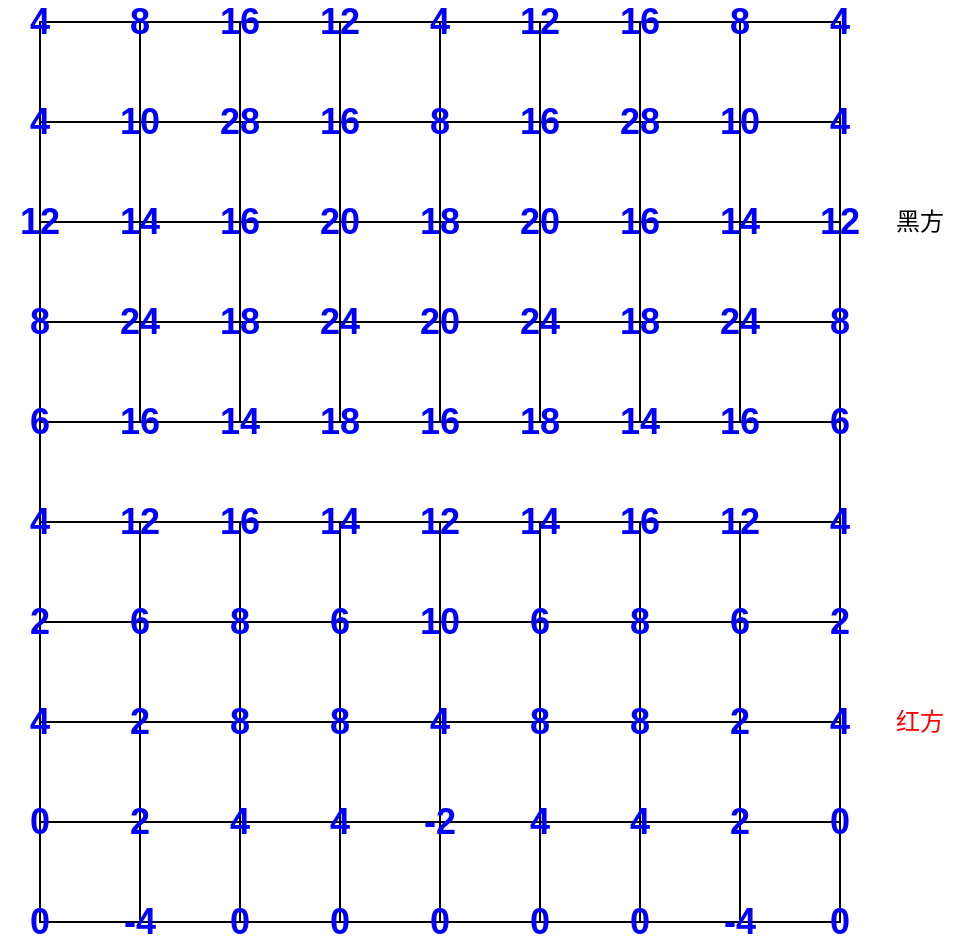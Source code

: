 <mxfile version="13.10.0" type="embed">
    <diagram id="-lRhBYK4sDDLhwmyGmRI" name="Page-1">
        <mxGraphModel dx="889" dy="520" grid="1" gridSize="10" guides="1" tooltips="1" connect="1" arrows="1" fold="1" page="1" pageScale="1" pageWidth="827" pageHeight="1169" math="0" shadow="0">
            <root>
                <mxCell id="0"/>
                <mxCell id="1" parent="0"/>
                <mxCell id="2" value="" style="rounded=0;whiteSpace=wrap;html=1;" vertex="1" parent="1">
                    <mxGeometry x="160" y="110" width="400" height="450" as="geometry"/>
                </mxCell>
                <mxCell id="4" value="" style="whiteSpace=wrap;html=1;aspect=fixed;" vertex="1" parent="1">
                    <mxGeometry x="160" y="460" width="50" height="50" as="geometry"/>
                </mxCell>
                <mxCell id="6" value="" style="whiteSpace=wrap;html=1;aspect=fixed;" vertex="1" parent="1">
                    <mxGeometry x="160" y="110" width="50" height="50" as="geometry"/>
                </mxCell>
                <mxCell id="9" value="" style="whiteSpace=wrap;html=1;aspect=fixed;" vertex="1" parent="1">
                    <mxGeometry x="160" y="160" width="50" height="50" as="geometry"/>
                </mxCell>
                <mxCell id="10" value="" style="whiteSpace=wrap;html=1;aspect=fixed;" vertex="1" parent="1">
                    <mxGeometry x="160" y="210" width="50" height="50" as="geometry"/>
                </mxCell>
                <mxCell id="11" value="" style="whiteSpace=wrap;html=1;aspect=fixed;" vertex="1" parent="1">
                    <mxGeometry x="160" y="260" width="50" height="50" as="geometry"/>
                </mxCell>
                <mxCell id="12" value="" style="whiteSpace=wrap;html=1;aspect=fixed;" vertex="1" parent="1">
                    <mxGeometry x="160" y="510" width="50" height="50" as="geometry"/>
                </mxCell>
                <mxCell id="13" value="" style="whiteSpace=wrap;html=1;aspect=fixed;" vertex="1" parent="1">
                    <mxGeometry x="160" y="410" width="50" height="50" as="geometry"/>
                </mxCell>
                <mxCell id="14" value="" style="whiteSpace=wrap;html=1;aspect=fixed;" vertex="1" parent="1">
                    <mxGeometry x="160" y="360" width="50" height="50" as="geometry"/>
                </mxCell>
                <mxCell id="15" value="" style="whiteSpace=wrap;html=1;aspect=fixed;" vertex="1" parent="1">
                    <mxGeometry x="210" y="460" width="50" height="50" as="geometry"/>
                </mxCell>
                <mxCell id="16" value="" style="whiteSpace=wrap;html=1;aspect=fixed;" vertex="1" parent="1">
                    <mxGeometry x="210" y="110" width="50" height="50" as="geometry"/>
                </mxCell>
                <mxCell id="17" value="" style="whiteSpace=wrap;html=1;aspect=fixed;" vertex="1" parent="1">
                    <mxGeometry x="210" y="160" width="50" height="50" as="geometry"/>
                </mxCell>
                <mxCell id="18" value="" style="whiteSpace=wrap;html=1;aspect=fixed;" vertex="1" parent="1">
                    <mxGeometry x="210" y="210" width="50" height="50" as="geometry"/>
                </mxCell>
                <mxCell id="19" value="" style="whiteSpace=wrap;html=1;aspect=fixed;" vertex="1" parent="1">
                    <mxGeometry x="210" y="260" width="50" height="50" as="geometry"/>
                </mxCell>
                <mxCell id="20" value="" style="whiteSpace=wrap;html=1;aspect=fixed;" vertex="1" parent="1">
                    <mxGeometry x="210" y="510" width="50" height="50" as="geometry"/>
                </mxCell>
                <mxCell id="21" value="" style="whiteSpace=wrap;html=1;aspect=fixed;" vertex="1" parent="1">
                    <mxGeometry x="210" y="410" width="50" height="50" as="geometry"/>
                </mxCell>
                <mxCell id="22" value="" style="whiteSpace=wrap;html=1;aspect=fixed;" vertex="1" parent="1">
                    <mxGeometry x="210" y="360" width="50" height="50" as="geometry"/>
                </mxCell>
                <mxCell id="23" value="" style="whiteSpace=wrap;html=1;aspect=fixed;" vertex="1" parent="1">
                    <mxGeometry x="260" y="460" width="50" height="50" as="geometry"/>
                </mxCell>
                <mxCell id="24" value="" style="whiteSpace=wrap;html=1;aspect=fixed;" vertex="1" parent="1">
                    <mxGeometry x="260" y="110" width="50" height="50" as="geometry"/>
                </mxCell>
                <mxCell id="25" value="" style="whiteSpace=wrap;html=1;aspect=fixed;" vertex="1" parent="1">
                    <mxGeometry x="260" y="160" width="50" height="50" as="geometry"/>
                </mxCell>
                <mxCell id="26" value="" style="whiteSpace=wrap;html=1;aspect=fixed;" vertex="1" parent="1">
                    <mxGeometry x="260" y="210" width="50" height="50" as="geometry"/>
                </mxCell>
                <mxCell id="27" value="" style="whiteSpace=wrap;html=1;aspect=fixed;" vertex="1" parent="1">
                    <mxGeometry x="260" y="260" width="50" height="50" as="geometry"/>
                </mxCell>
                <mxCell id="28" value="" style="whiteSpace=wrap;html=1;aspect=fixed;" vertex="1" parent="1">
                    <mxGeometry x="260" y="510" width="50" height="50" as="geometry"/>
                </mxCell>
                <mxCell id="29" value="" style="whiteSpace=wrap;html=1;aspect=fixed;" vertex="1" parent="1">
                    <mxGeometry x="260" y="410" width="50" height="50" as="geometry"/>
                </mxCell>
                <mxCell id="30" value="" style="whiteSpace=wrap;html=1;aspect=fixed;" vertex="1" parent="1">
                    <mxGeometry x="260" y="360" width="50" height="50" as="geometry"/>
                </mxCell>
                <mxCell id="31" value="" style="whiteSpace=wrap;html=1;aspect=fixed;" vertex="1" parent="1">
                    <mxGeometry x="310" y="460" width="50" height="50" as="geometry"/>
                </mxCell>
                <mxCell id="32" value="" style="whiteSpace=wrap;html=1;aspect=fixed;" vertex="1" parent="1">
                    <mxGeometry x="310" y="110" width="50" height="50" as="geometry"/>
                </mxCell>
                <mxCell id="33" value="" style="whiteSpace=wrap;html=1;aspect=fixed;" vertex="1" parent="1">
                    <mxGeometry x="310" y="160" width="50" height="50" as="geometry"/>
                </mxCell>
                <mxCell id="34" value="" style="whiteSpace=wrap;html=1;aspect=fixed;" vertex="1" parent="1">
                    <mxGeometry x="310" y="210" width="50" height="50" as="geometry"/>
                </mxCell>
                <mxCell id="35" value="" style="whiteSpace=wrap;html=1;aspect=fixed;" vertex="1" parent="1">
                    <mxGeometry x="310" y="260" width="50" height="50" as="geometry"/>
                </mxCell>
                <mxCell id="36" value="" style="whiteSpace=wrap;html=1;aspect=fixed;" vertex="1" parent="1">
                    <mxGeometry x="310" y="510" width="50" height="50" as="geometry"/>
                </mxCell>
                <mxCell id="37" value="" style="whiteSpace=wrap;html=1;aspect=fixed;" vertex="1" parent="1">
                    <mxGeometry x="310" y="410" width="50" height="50" as="geometry"/>
                </mxCell>
                <mxCell id="38" value="" style="whiteSpace=wrap;html=1;aspect=fixed;" vertex="1" parent="1">
                    <mxGeometry x="310" y="360" width="50" height="50" as="geometry"/>
                </mxCell>
                <mxCell id="39" value="" style="whiteSpace=wrap;html=1;aspect=fixed;" vertex="1" parent="1">
                    <mxGeometry x="360" y="460" width="50" height="50" as="geometry"/>
                </mxCell>
                <mxCell id="40" value="" style="whiteSpace=wrap;html=1;aspect=fixed;" vertex="1" parent="1">
                    <mxGeometry x="360" y="110" width="50" height="50" as="geometry"/>
                </mxCell>
                <mxCell id="41" value="" style="whiteSpace=wrap;html=1;aspect=fixed;" vertex="1" parent="1">
                    <mxGeometry x="360" y="160" width="50" height="50" as="geometry"/>
                </mxCell>
                <mxCell id="42" value="" style="whiteSpace=wrap;html=1;aspect=fixed;" vertex="1" parent="1">
                    <mxGeometry x="360" y="210" width="50" height="50" as="geometry"/>
                </mxCell>
                <mxCell id="43" value="" style="whiteSpace=wrap;html=1;aspect=fixed;" vertex="1" parent="1">
                    <mxGeometry x="360" y="260" width="50" height="50" as="geometry"/>
                </mxCell>
                <mxCell id="44" value="" style="whiteSpace=wrap;html=1;aspect=fixed;" vertex="1" parent="1">
                    <mxGeometry x="360" y="510" width="50" height="50" as="geometry"/>
                </mxCell>
                <mxCell id="45" value="" style="whiteSpace=wrap;html=1;aspect=fixed;" vertex="1" parent="1">
                    <mxGeometry x="360" y="410" width="50" height="50" as="geometry"/>
                </mxCell>
                <mxCell id="46" value="" style="whiteSpace=wrap;html=1;aspect=fixed;" vertex="1" parent="1">
                    <mxGeometry x="360" y="360" width="50" height="50" as="geometry"/>
                </mxCell>
                <mxCell id="47" value="" style="whiteSpace=wrap;html=1;aspect=fixed;" vertex="1" parent="1">
                    <mxGeometry x="410" y="460" width="50" height="50" as="geometry"/>
                </mxCell>
                <mxCell id="48" value="" style="whiteSpace=wrap;html=1;aspect=fixed;" vertex="1" parent="1">
                    <mxGeometry x="410" y="110" width="50" height="50" as="geometry"/>
                </mxCell>
                <mxCell id="49" value="" style="whiteSpace=wrap;html=1;aspect=fixed;" vertex="1" parent="1">
                    <mxGeometry x="410" y="160" width="50" height="50" as="geometry"/>
                </mxCell>
                <mxCell id="50" value="" style="whiteSpace=wrap;html=1;aspect=fixed;" vertex="1" parent="1">
                    <mxGeometry x="410" y="210" width="50" height="50" as="geometry"/>
                </mxCell>
                <mxCell id="51" value="" style="whiteSpace=wrap;html=1;aspect=fixed;" vertex="1" parent="1">
                    <mxGeometry x="410" y="260" width="50" height="50" as="geometry"/>
                </mxCell>
                <mxCell id="52" value="" style="whiteSpace=wrap;html=1;aspect=fixed;" vertex="1" parent="1">
                    <mxGeometry x="410" y="510" width="50" height="50" as="geometry"/>
                </mxCell>
                <mxCell id="53" value="" style="whiteSpace=wrap;html=1;aspect=fixed;" vertex="1" parent="1">
                    <mxGeometry x="410" y="410" width="50" height="50" as="geometry"/>
                </mxCell>
                <mxCell id="54" value="" style="whiteSpace=wrap;html=1;aspect=fixed;" vertex="1" parent="1">
                    <mxGeometry x="410" y="360" width="50" height="50" as="geometry"/>
                </mxCell>
                <mxCell id="55" value="" style="whiteSpace=wrap;html=1;aspect=fixed;" vertex="1" parent="1">
                    <mxGeometry x="460" y="460" width="50" height="50" as="geometry"/>
                </mxCell>
                <mxCell id="56" value="" style="whiteSpace=wrap;html=1;aspect=fixed;" vertex="1" parent="1">
                    <mxGeometry x="460" y="110" width="50" height="50" as="geometry"/>
                </mxCell>
                <mxCell id="57" value="" style="whiteSpace=wrap;html=1;aspect=fixed;" vertex="1" parent="1">
                    <mxGeometry x="460" y="160" width="50" height="50" as="geometry"/>
                </mxCell>
                <mxCell id="58" value="" style="whiteSpace=wrap;html=1;aspect=fixed;" vertex="1" parent="1">
                    <mxGeometry x="460" y="210" width="50" height="50" as="geometry"/>
                </mxCell>
                <mxCell id="59" value="" style="whiteSpace=wrap;html=1;aspect=fixed;" vertex="1" parent="1">
                    <mxGeometry x="460" y="260" width="50" height="50" as="geometry"/>
                </mxCell>
                <mxCell id="60" value="" style="whiteSpace=wrap;html=1;aspect=fixed;" vertex="1" parent="1">
                    <mxGeometry x="460" y="510" width="50" height="50" as="geometry"/>
                </mxCell>
                <mxCell id="61" value="" style="whiteSpace=wrap;html=1;aspect=fixed;" vertex="1" parent="1">
                    <mxGeometry x="460" y="410" width="50" height="50" as="geometry"/>
                </mxCell>
                <mxCell id="62" value="" style="whiteSpace=wrap;html=1;aspect=fixed;" vertex="1" parent="1">
                    <mxGeometry x="460" y="360" width="50" height="50" as="geometry"/>
                </mxCell>
                <mxCell id="63" value="" style="whiteSpace=wrap;html=1;aspect=fixed;" vertex="1" parent="1">
                    <mxGeometry x="510" y="460" width="50" height="50" as="geometry"/>
                </mxCell>
                <mxCell id="64" value="" style="whiteSpace=wrap;html=1;aspect=fixed;" vertex="1" parent="1">
                    <mxGeometry x="510" y="110" width="50" height="50" as="geometry"/>
                </mxCell>
                <mxCell id="65" value="" style="whiteSpace=wrap;html=1;aspect=fixed;" vertex="1" parent="1">
                    <mxGeometry x="510" y="160" width="50" height="50" as="geometry"/>
                </mxCell>
                <mxCell id="66" value="" style="whiteSpace=wrap;html=1;aspect=fixed;" vertex="1" parent="1">
                    <mxGeometry x="510" y="210" width="50" height="50" as="geometry"/>
                </mxCell>
                <mxCell id="67" value="" style="whiteSpace=wrap;html=1;aspect=fixed;" vertex="1" parent="1">
                    <mxGeometry x="510" y="260" width="50" height="50" as="geometry"/>
                </mxCell>
                <mxCell id="68" value="" style="whiteSpace=wrap;html=1;aspect=fixed;" vertex="1" parent="1">
                    <mxGeometry x="510" y="510" width="50" height="50" as="geometry"/>
                </mxCell>
                <mxCell id="69" value="" style="whiteSpace=wrap;html=1;aspect=fixed;" vertex="1" parent="1">
                    <mxGeometry x="510" y="410" width="50" height="50" as="geometry"/>
                </mxCell>
                <mxCell id="70" value="" style="whiteSpace=wrap;html=1;aspect=fixed;" vertex="1" parent="1">
                    <mxGeometry x="510" y="360" width="50" height="50" as="geometry"/>
                </mxCell>
                <mxCell id="71" value="&lt;font color=&quot;#ff0000&quot;&gt;红方&lt;/font&gt;" style="text;html=1;strokeColor=none;fillColor=none;align=center;verticalAlign=middle;whiteSpace=wrap;rounded=0;" vertex="1" parent="1">
                    <mxGeometry x="580" y="450" width="40" height="20" as="geometry"/>
                </mxCell>
                <mxCell id="74" value="黑方" style="text;html=1;strokeColor=none;fillColor=none;align=center;verticalAlign=middle;whiteSpace=wrap;rounded=0;" vertex="1" parent="1">
                    <mxGeometry x="580" y="200" width="40" height="20" as="geometry"/>
                </mxCell>
                <mxCell id="76" value="4" style="text;html=1;strokeColor=none;fillColor=none;align=center;verticalAlign=middle;whiteSpace=wrap;rounded=0;fontColor=#0000FF;fontStyle=1;fontSize=18;" vertex="1" parent="1">
                    <mxGeometry x="140" y="100" width="40" height="20" as="geometry"/>
                </mxCell>
                <mxCell id="78" value="8" style="text;html=1;strokeColor=none;fillColor=none;align=center;verticalAlign=middle;whiteSpace=wrap;rounded=0;fontColor=#0000FF;fontStyle=1;fontSize=18;" vertex="1" parent="1">
                    <mxGeometry x="190" y="100" width="40" height="20" as="geometry"/>
                </mxCell>
                <mxCell id="79" value="16" style="text;html=1;strokeColor=none;fillColor=none;align=center;verticalAlign=middle;whiteSpace=wrap;rounded=0;fontColor=#0000FF;fontStyle=1;fontSize=18;" vertex="1" parent="1">
                    <mxGeometry x="240" y="100" width="40" height="20" as="geometry"/>
                </mxCell>
                <mxCell id="81" value="12" style="text;html=1;strokeColor=none;fillColor=none;align=center;verticalAlign=middle;whiteSpace=wrap;rounded=0;fontColor=#0000FF;fontStyle=1;fontSize=18;" vertex="1" parent="1">
                    <mxGeometry x="290" y="100" width="40" height="20" as="geometry"/>
                </mxCell>
                <mxCell id="82" value="4" style="text;html=1;strokeColor=none;fillColor=none;align=center;verticalAlign=middle;whiteSpace=wrap;rounded=0;fontColor=#0000FF;fontStyle=1;fontSize=18;" vertex="1" parent="1">
                    <mxGeometry x="340" y="100" width="40" height="20" as="geometry"/>
                </mxCell>
                <mxCell id="83" value="12" style="text;html=1;strokeColor=none;fillColor=none;align=center;verticalAlign=middle;whiteSpace=wrap;rounded=0;fontColor=#0000FF;fontStyle=1;fontSize=18;" vertex="1" parent="1">
                    <mxGeometry x="390" y="100" width="40" height="20" as="geometry"/>
                </mxCell>
                <mxCell id="84" value="16" style="text;html=1;strokeColor=none;fillColor=none;align=center;verticalAlign=middle;whiteSpace=wrap;rounded=0;fontColor=#0000FF;fontStyle=1;fontSize=18;" vertex="1" parent="1">
                    <mxGeometry x="440" y="100" width="40" height="20" as="geometry"/>
                </mxCell>
                <mxCell id="85" value="8" style="text;html=1;strokeColor=none;fillColor=none;align=center;verticalAlign=middle;whiteSpace=wrap;rounded=0;fontColor=#0000FF;fontStyle=1;fontSize=18;" vertex="1" parent="1">
                    <mxGeometry x="490" y="100" width="40" height="20" as="geometry"/>
                </mxCell>
                <mxCell id="86" value="4" style="text;html=1;strokeColor=none;fillColor=none;align=center;verticalAlign=middle;whiteSpace=wrap;rounded=0;fontColor=#0000FF;fontStyle=1;fontSize=18;" vertex="1" parent="1">
                    <mxGeometry x="540" y="100" width="40" height="20" as="geometry"/>
                </mxCell>
                <mxCell id="87" value="4" style="text;html=1;strokeColor=none;fillColor=none;align=center;verticalAlign=middle;whiteSpace=wrap;rounded=0;fontColor=#0000FF;fontStyle=1;fontSize=18;" vertex="1" parent="1">
                    <mxGeometry x="140" y="150" width="40" height="20" as="geometry"/>
                </mxCell>
                <mxCell id="88" value="10" style="text;html=1;strokeColor=none;fillColor=none;align=center;verticalAlign=middle;whiteSpace=wrap;rounded=0;fontColor=#0000FF;fontStyle=1;fontSize=18;" vertex="1" parent="1">
                    <mxGeometry x="190" y="150" width="40" height="20" as="geometry"/>
                </mxCell>
                <mxCell id="89" value="28" style="text;html=1;strokeColor=none;fillColor=none;align=center;verticalAlign=middle;whiteSpace=wrap;rounded=0;fontColor=#0000FF;fontStyle=1;fontSize=18;" vertex="1" parent="1">
                    <mxGeometry x="240" y="150" width="40" height="20" as="geometry"/>
                </mxCell>
                <mxCell id="90" value="16" style="text;html=1;strokeColor=none;fillColor=none;align=center;verticalAlign=middle;whiteSpace=wrap;rounded=0;fontColor=#0000FF;fontStyle=1;fontSize=18;" vertex="1" parent="1">
                    <mxGeometry x="290" y="150" width="40" height="20" as="geometry"/>
                </mxCell>
                <mxCell id="91" value="8" style="text;html=1;strokeColor=none;fillColor=none;align=center;verticalAlign=middle;whiteSpace=wrap;rounded=0;fontColor=#0000FF;fontStyle=1;fontSize=18;" vertex="1" parent="1">
                    <mxGeometry x="340" y="150" width="40" height="20" as="geometry"/>
                </mxCell>
                <mxCell id="92" value="16" style="text;html=1;strokeColor=none;fillColor=none;align=center;verticalAlign=middle;whiteSpace=wrap;rounded=0;fontColor=#0000FF;fontStyle=1;fontSize=18;" vertex="1" parent="1">
                    <mxGeometry x="390" y="150" width="40" height="20" as="geometry"/>
                </mxCell>
                <mxCell id="93" value="28" style="text;html=1;strokeColor=none;fillColor=none;align=center;verticalAlign=middle;whiteSpace=wrap;rounded=0;fontColor=#0000FF;fontStyle=1;fontSize=18;" vertex="1" parent="1">
                    <mxGeometry x="440" y="150" width="40" height="20" as="geometry"/>
                </mxCell>
                <mxCell id="94" value="10" style="text;html=1;strokeColor=none;fillColor=none;align=center;verticalAlign=middle;whiteSpace=wrap;rounded=0;fontColor=#0000FF;fontStyle=1;fontSize=18;" vertex="1" parent="1">
                    <mxGeometry x="490" y="150" width="40" height="20" as="geometry"/>
                </mxCell>
                <mxCell id="95" value="4" style="text;html=1;strokeColor=none;fillColor=none;align=center;verticalAlign=middle;whiteSpace=wrap;rounded=0;fontColor=#0000FF;fontStyle=1;fontSize=18;" vertex="1" parent="1">
                    <mxGeometry x="540" y="150" width="40" height="20" as="geometry"/>
                </mxCell>
                <mxCell id="96" value="12" style="text;html=1;strokeColor=none;fillColor=none;align=center;verticalAlign=middle;whiteSpace=wrap;rounded=0;fontColor=#0000FF;fontStyle=1;fontSize=18;" vertex="1" parent="1">
                    <mxGeometry x="140" y="200" width="40" height="20" as="geometry"/>
                </mxCell>
                <mxCell id="97" value="14" style="text;html=1;strokeColor=none;fillColor=none;align=center;verticalAlign=middle;whiteSpace=wrap;rounded=0;fontColor=#0000FF;fontStyle=1;fontSize=18;" vertex="1" parent="1">
                    <mxGeometry x="190" y="200" width="40" height="20" as="geometry"/>
                </mxCell>
                <mxCell id="98" value="16" style="text;html=1;strokeColor=none;fillColor=none;align=center;verticalAlign=middle;whiteSpace=wrap;rounded=0;fontColor=#0000FF;fontStyle=1;fontSize=18;" vertex="1" parent="1">
                    <mxGeometry x="240" y="200" width="40" height="20" as="geometry"/>
                </mxCell>
                <mxCell id="99" value="20" style="text;html=1;strokeColor=none;fillColor=none;align=center;verticalAlign=middle;whiteSpace=wrap;rounded=0;fontColor=#0000FF;fontStyle=1;fontSize=18;" vertex="1" parent="1">
                    <mxGeometry x="290" y="200" width="40" height="20" as="geometry"/>
                </mxCell>
                <mxCell id="100" value="18" style="text;html=1;strokeColor=none;fillColor=none;align=center;verticalAlign=middle;whiteSpace=wrap;rounded=0;fontColor=#0000FF;fontStyle=1;fontSize=18;" vertex="1" parent="1">
                    <mxGeometry x="340" y="200" width="40" height="20" as="geometry"/>
                </mxCell>
                <mxCell id="101" value="20" style="text;html=1;strokeColor=none;fillColor=none;align=center;verticalAlign=middle;whiteSpace=wrap;rounded=0;fontColor=#0000FF;fontStyle=1;fontSize=18;" vertex="1" parent="1">
                    <mxGeometry x="390" y="200" width="40" height="20" as="geometry"/>
                </mxCell>
                <mxCell id="102" value="16" style="text;html=1;strokeColor=none;fillColor=none;align=center;verticalAlign=middle;whiteSpace=wrap;rounded=0;fontColor=#0000FF;fontStyle=1;fontSize=18;" vertex="1" parent="1">
                    <mxGeometry x="440" y="200" width="40" height="20" as="geometry"/>
                </mxCell>
                <mxCell id="103" value="14" style="text;html=1;strokeColor=none;fillColor=none;align=center;verticalAlign=middle;whiteSpace=wrap;rounded=0;fontColor=#0000FF;fontStyle=1;fontSize=18;" vertex="1" parent="1">
                    <mxGeometry x="490" y="200" width="40" height="20" as="geometry"/>
                </mxCell>
                <mxCell id="104" value="12" style="text;html=1;strokeColor=none;fillColor=none;align=center;verticalAlign=middle;whiteSpace=wrap;rounded=0;fontColor=#0000FF;fontStyle=1;fontSize=18;" vertex="1" parent="1">
                    <mxGeometry x="540" y="200" width="40" height="20" as="geometry"/>
                </mxCell>
                <mxCell id="105" value="8" style="text;html=1;strokeColor=none;fillColor=none;align=center;verticalAlign=middle;whiteSpace=wrap;rounded=0;fontColor=#0000FF;fontStyle=1;fontSize=18;" vertex="1" parent="1">
                    <mxGeometry x="140" y="250" width="40" height="20" as="geometry"/>
                </mxCell>
                <mxCell id="106" value="24" style="text;html=1;strokeColor=none;fillColor=none;align=center;verticalAlign=middle;whiteSpace=wrap;rounded=0;fontColor=#0000FF;fontStyle=1;fontSize=18;" vertex="1" parent="1">
                    <mxGeometry x="190" y="250" width="40" height="20" as="geometry"/>
                </mxCell>
                <mxCell id="107" value="18" style="text;html=1;strokeColor=none;fillColor=none;align=center;verticalAlign=middle;whiteSpace=wrap;rounded=0;fontColor=#0000FF;fontStyle=1;fontSize=18;" vertex="1" parent="1">
                    <mxGeometry x="240" y="250" width="40" height="20" as="geometry"/>
                </mxCell>
                <mxCell id="108" value="24" style="text;html=1;strokeColor=none;fillColor=none;align=center;verticalAlign=middle;whiteSpace=wrap;rounded=0;fontColor=#0000FF;fontStyle=1;fontSize=18;" vertex="1" parent="1">
                    <mxGeometry x="290" y="250" width="40" height="20" as="geometry"/>
                </mxCell>
                <mxCell id="109" value="20" style="text;html=1;strokeColor=none;fillColor=none;align=center;verticalAlign=middle;whiteSpace=wrap;rounded=0;fontColor=#0000FF;fontStyle=1;fontSize=18;" vertex="1" parent="1">
                    <mxGeometry x="340" y="250" width="40" height="20" as="geometry"/>
                </mxCell>
                <mxCell id="110" value="24" style="text;html=1;strokeColor=none;fillColor=none;align=center;verticalAlign=middle;whiteSpace=wrap;rounded=0;fontColor=#0000FF;fontStyle=1;fontSize=18;" vertex="1" parent="1">
                    <mxGeometry x="390" y="250" width="40" height="20" as="geometry"/>
                </mxCell>
                <mxCell id="111" value="18" style="text;html=1;strokeColor=none;fillColor=none;align=center;verticalAlign=middle;whiteSpace=wrap;rounded=0;fontColor=#0000FF;fontStyle=1;fontSize=18;" vertex="1" parent="1">
                    <mxGeometry x="440" y="250" width="40" height="20" as="geometry"/>
                </mxCell>
                <mxCell id="112" value="24" style="text;html=1;strokeColor=none;fillColor=none;align=center;verticalAlign=middle;whiteSpace=wrap;rounded=0;fontColor=#0000FF;fontStyle=1;fontSize=18;" vertex="1" parent="1">
                    <mxGeometry x="490" y="250" width="40" height="20" as="geometry"/>
                </mxCell>
                <mxCell id="113" value="8" style="text;html=1;strokeColor=none;fillColor=none;align=center;verticalAlign=middle;whiteSpace=wrap;rounded=0;fontColor=#0000FF;fontStyle=1;fontSize=18;" vertex="1" parent="1">
                    <mxGeometry x="540" y="250" width="40" height="20" as="geometry"/>
                </mxCell>
                <mxCell id="123" value="6" style="text;html=1;strokeColor=none;fillColor=none;align=center;verticalAlign=middle;whiteSpace=wrap;rounded=0;fontColor=#0000FF;fontStyle=1;fontSize=18;" vertex="1" parent="1">
                    <mxGeometry x="140" y="300" width="40" height="20" as="geometry"/>
                </mxCell>
                <mxCell id="124" value="16" style="text;html=1;strokeColor=none;fillColor=none;align=center;verticalAlign=middle;whiteSpace=wrap;rounded=0;fontColor=#0000FF;fontStyle=1;fontSize=18;" vertex="1" parent="1">
                    <mxGeometry x="190" y="300" width="40" height="20" as="geometry"/>
                </mxCell>
                <mxCell id="125" value="14" style="text;html=1;strokeColor=none;fillColor=none;align=center;verticalAlign=middle;whiteSpace=wrap;rounded=0;fontColor=#0000FF;fontStyle=1;fontSize=18;" vertex="1" parent="1">
                    <mxGeometry x="240" y="300" width="40" height="20" as="geometry"/>
                </mxCell>
                <mxCell id="126" value="18" style="text;html=1;strokeColor=none;fillColor=none;align=center;verticalAlign=middle;whiteSpace=wrap;rounded=0;fontColor=#0000FF;fontStyle=1;fontSize=18;" vertex="1" parent="1">
                    <mxGeometry x="290" y="300" width="40" height="20" as="geometry"/>
                </mxCell>
                <mxCell id="127" value="16" style="text;html=1;strokeColor=none;fillColor=none;align=center;verticalAlign=middle;whiteSpace=wrap;rounded=0;fontColor=#0000FF;fontStyle=1;fontSize=18;" vertex="1" parent="1">
                    <mxGeometry x="340" y="300" width="40" height="20" as="geometry"/>
                </mxCell>
                <mxCell id="128" value="18" style="text;html=1;strokeColor=none;fillColor=none;align=center;verticalAlign=middle;whiteSpace=wrap;rounded=0;fontColor=#0000FF;fontStyle=1;fontSize=18;" vertex="1" parent="1">
                    <mxGeometry x="390" y="300" width="40" height="20" as="geometry"/>
                </mxCell>
                <mxCell id="129" value="14" style="text;html=1;strokeColor=none;fillColor=none;align=center;verticalAlign=middle;whiteSpace=wrap;rounded=0;fontColor=#0000FF;fontStyle=1;fontSize=18;" vertex="1" parent="1">
                    <mxGeometry x="440" y="300" width="40" height="20" as="geometry"/>
                </mxCell>
                <mxCell id="130" value="16" style="text;html=1;strokeColor=none;fillColor=none;align=center;verticalAlign=middle;whiteSpace=wrap;rounded=0;fontColor=#0000FF;fontStyle=1;fontSize=18;" vertex="1" parent="1">
                    <mxGeometry x="490" y="300" width="40" height="20" as="geometry"/>
                </mxCell>
                <mxCell id="131" value="6" style="text;html=1;strokeColor=none;fillColor=none;align=center;verticalAlign=middle;whiteSpace=wrap;rounded=0;fontColor=#0000FF;fontStyle=1;fontSize=18;" vertex="1" parent="1">
                    <mxGeometry x="540" y="300" width="40" height="20" as="geometry"/>
                </mxCell>
                <mxCell id="132" value="4" style="text;html=1;strokeColor=none;fillColor=none;align=center;verticalAlign=middle;whiteSpace=wrap;rounded=0;fontColor=#0000FF;fontStyle=1;fontSize=18;" vertex="1" parent="1">
                    <mxGeometry x="140" y="350" width="40" height="20" as="geometry"/>
                </mxCell>
                <mxCell id="133" value="12" style="text;html=1;strokeColor=none;fillColor=none;align=center;verticalAlign=middle;whiteSpace=wrap;rounded=0;fontColor=#0000FF;fontStyle=1;fontSize=18;" vertex="1" parent="1">
                    <mxGeometry x="190" y="350" width="40" height="20" as="geometry"/>
                </mxCell>
                <mxCell id="134" value="16" style="text;html=1;strokeColor=none;fillColor=none;align=center;verticalAlign=middle;whiteSpace=wrap;rounded=0;fontColor=#0000FF;fontStyle=1;fontSize=18;" vertex="1" parent="1">
                    <mxGeometry x="240" y="350" width="40" height="20" as="geometry"/>
                </mxCell>
                <mxCell id="135" value="14" style="text;html=1;strokeColor=none;fillColor=none;align=center;verticalAlign=middle;whiteSpace=wrap;rounded=0;fontColor=#0000FF;fontStyle=1;fontSize=18;" vertex="1" parent="1">
                    <mxGeometry x="290" y="350" width="40" height="20" as="geometry"/>
                </mxCell>
                <mxCell id="136" value="12" style="text;html=1;strokeColor=none;fillColor=none;align=center;verticalAlign=middle;whiteSpace=wrap;rounded=0;fontColor=#0000FF;fontStyle=1;fontSize=18;" vertex="1" parent="1">
                    <mxGeometry x="340" y="350" width="40" height="20" as="geometry"/>
                </mxCell>
                <mxCell id="137" value="14" style="text;html=1;strokeColor=none;fillColor=none;align=center;verticalAlign=middle;whiteSpace=wrap;rounded=0;fontColor=#0000FF;fontStyle=1;fontSize=18;" vertex="1" parent="1">
                    <mxGeometry x="390" y="350" width="40" height="20" as="geometry"/>
                </mxCell>
                <mxCell id="138" value="16" style="text;html=1;strokeColor=none;fillColor=none;align=center;verticalAlign=middle;whiteSpace=wrap;rounded=0;fontColor=#0000FF;fontStyle=1;fontSize=18;" vertex="1" parent="1">
                    <mxGeometry x="440" y="350" width="40" height="20" as="geometry"/>
                </mxCell>
                <mxCell id="139" value="12" style="text;html=1;strokeColor=none;fillColor=none;align=center;verticalAlign=middle;whiteSpace=wrap;rounded=0;fontColor=#0000FF;fontStyle=1;fontSize=18;" vertex="1" parent="1">
                    <mxGeometry x="490" y="350" width="40" height="20" as="geometry"/>
                </mxCell>
                <mxCell id="140" value="4" style="text;html=1;strokeColor=none;fillColor=none;align=center;verticalAlign=middle;whiteSpace=wrap;rounded=0;fontColor=#0000FF;fontStyle=1;fontSize=18;" vertex="1" parent="1">
                    <mxGeometry x="540" y="350" width="40" height="20" as="geometry"/>
                </mxCell>
                <mxCell id="141" value="2" style="text;html=1;strokeColor=none;fillColor=none;align=center;verticalAlign=middle;whiteSpace=wrap;rounded=0;fontColor=#0000FF;fontStyle=1;fontSize=18;" vertex="1" parent="1">
                    <mxGeometry x="140" y="400" width="40" height="20" as="geometry"/>
                </mxCell>
                <mxCell id="142" value="6" style="text;html=1;strokeColor=none;fillColor=none;align=center;verticalAlign=middle;whiteSpace=wrap;rounded=0;fontColor=#0000FF;fontStyle=1;fontSize=18;" vertex="1" parent="1">
                    <mxGeometry x="190" y="400" width="40" height="20" as="geometry"/>
                </mxCell>
                <mxCell id="143" value="8" style="text;html=1;strokeColor=none;fillColor=none;align=center;verticalAlign=middle;whiteSpace=wrap;rounded=0;fontColor=#0000FF;fontStyle=1;fontSize=18;" vertex="1" parent="1">
                    <mxGeometry x="240" y="400" width="40" height="20" as="geometry"/>
                </mxCell>
                <mxCell id="144" value="6" style="text;html=1;strokeColor=none;fillColor=none;align=center;verticalAlign=middle;whiteSpace=wrap;rounded=0;fontColor=#0000FF;fontStyle=1;fontSize=18;" vertex="1" parent="1">
                    <mxGeometry x="290" y="400" width="40" height="20" as="geometry"/>
                </mxCell>
                <mxCell id="145" value="10" style="text;html=1;strokeColor=none;fillColor=none;align=center;verticalAlign=middle;whiteSpace=wrap;rounded=0;fontColor=#0000FF;fontStyle=1;fontSize=18;" vertex="1" parent="1">
                    <mxGeometry x="340" y="400" width="40" height="20" as="geometry"/>
                </mxCell>
                <mxCell id="146" value="6" style="text;html=1;strokeColor=none;fillColor=none;align=center;verticalAlign=middle;whiteSpace=wrap;rounded=0;fontColor=#0000FF;fontStyle=1;fontSize=18;" vertex="1" parent="1">
                    <mxGeometry x="390" y="400" width="40" height="20" as="geometry"/>
                </mxCell>
                <mxCell id="147" value="8" style="text;html=1;strokeColor=none;fillColor=none;align=center;verticalAlign=middle;whiteSpace=wrap;rounded=0;fontColor=#0000FF;fontStyle=1;fontSize=18;" vertex="1" parent="1">
                    <mxGeometry x="440" y="400" width="40" height="20" as="geometry"/>
                </mxCell>
                <mxCell id="148" value="6" style="text;html=1;strokeColor=none;fillColor=none;align=center;verticalAlign=middle;whiteSpace=wrap;rounded=0;fontColor=#0000FF;fontStyle=1;fontSize=18;" vertex="1" parent="1">
                    <mxGeometry x="490" y="400" width="40" height="20" as="geometry"/>
                </mxCell>
                <mxCell id="149" value="2" style="text;html=1;strokeColor=none;fillColor=none;align=center;verticalAlign=middle;whiteSpace=wrap;rounded=0;fontColor=#0000FF;fontStyle=1;fontSize=18;" vertex="1" parent="1">
                    <mxGeometry x="540" y="400" width="40" height="20" as="geometry"/>
                </mxCell>
                <mxCell id="150" value="4" style="text;html=1;strokeColor=none;fillColor=none;align=center;verticalAlign=middle;whiteSpace=wrap;rounded=0;fontColor=#0000FF;fontStyle=1;fontSize=18;" vertex="1" parent="1">
                    <mxGeometry x="140" y="450" width="40" height="20" as="geometry"/>
                </mxCell>
                <mxCell id="151" value="2" style="text;html=1;strokeColor=none;fillColor=none;align=center;verticalAlign=middle;whiteSpace=wrap;rounded=0;fontColor=#0000FF;fontStyle=1;fontSize=18;" vertex="1" parent="1">
                    <mxGeometry x="190" y="450" width="40" height="20" as="geometry"/>
                </mxCell>
                <mxCell id="152" value="8" style="text;html=1;strokeColor=none;fillColor=none;align=center;verticalAlign=middle;whiteSpace=wrap;rounded=0;fontColor=#0000FF;fontStyle=1;fontSize=18;" vertex="1" parent="1">
                    <mxGeometry x="240" y="450" width="40" height="20" as="geometry"/>
                </mxCell>
                <mxCell id="153" value="8" style="text;html=1;strokeColor=none;fillColor=none;align=center;verticalAlign=middle;whiteSpace=wrap;rounded=0;fontColor=#0000FF;fontStyle=1;fontSize=18;" vertex="1" parent="1">
                    <mxGeometry x="290" y="450" width="40" height="20" as="geometry"/>
                </mxCell>
                <mxCell id="154" value="4" style="text;html=1;strokeColor=none;fillColor=none;align=center;verticalAlign=middle;whiteSpace=wrap;rounded=0;fontColor=#0000FF;fontStyle=1;fontSize=18;" vertex="1" parent="1">
                    <mxGeometry x="340" y="450" width="40" height="20" as="geometry"/>
                </mxCell>
                <mxCell id="155" value="8" style="text;html=1;strokeColor=none;fillColor=none;align=center;verticalAlign=middle;whiteSpace=wrap;rounded=0;fontColor=#0000FF;fontStyle=1;fontSize=18;" vertex="1" parent="1">
                    <mxGeometry x="390" y="450" width="40" height="20" as="geometry"/>
                </mxCell>
                <mxCell id="156" value="8" style="text;html=1;strokeColor=none;fillColor=none;align=center;verticalAlign=middle;whiteSpace=wrap;rounded=0;fontColor=#0000FF;fontStyle=1;fontSize=18;" vertex="1" parent="1">
                    <mxGeometry x="440" y="450" width="40" height="20" as="geometry"/>
                </mxCell>
                <mxCell id="157" value="2" style="text;html=1;strokeColor=none;fillColor=none;align=center;verticalAlign=middle;whiteSpace=wrap;rounded=0;fontColor=#0000FF;fontStyle=1;fontSize=18;" vertex="1" parent="1">
                    <mxGeometry x="490" y="450" width="40" height="20" as="geometry"/>
                </mxCell>
                <mxCell id="158" value="4" style="text;html=1;strokeColor=none;fillColor=none;align=center;verticalAlign=middle;whiteSpace=wrap;rounded=0;fontColor=#0000FF;fontStyle=1;fontSize=18;" vertex="1" parent="1">
                    <mxGeometry x="540" y="450" width="40" height="20" as="geometry"/>
                </mxCell>
                <mxCell id="159" value="0" style="text;html=1;strokeColor=none;fillColor=none;align=center;verticalAlign=middle;whiteSpace=wrap;rounded=0;fontColor=#0000FF;fontStyle=1;fontSize=18;" vertex="1" parent="1">
                    <mxGeometry x="140" y="500" width="40" height="20" as="geometry"/>
                </mxCell>
                <mxCell id="160" value="2" style="text;html=1;strokeColor=none;fillColor=none;align=center;verticalAlign=middle;whiteSpace=wrap;rounded=0;fontColor=#0000FF;fontStyle=1;fontSize=18;" vertex="1" parent="1">
                    <mxGeometry x="190" y="500" width="40" height="20" as="geometry"/>
                </mxCell>
                <mxCell id="161" value="4" style="text;html=1;strokeColor=none;fillColor=none;align=center;verticalAlign=middle;whiteSpace=wrap;rounded=0;fontColor=#0000FF;fontStyle=1;fontSize=18;" vertex="1" parent="1">
                    <mxGeometry x="240" y="500" width="40" height="20" as="geometry"/>
                </mxCell>
                <mxCell id="162" value="4" style="text;html=1;strokeColor=none;fillColor=none;align=center;verticalAlign=middle;whiteSpace=wrap;rounded=0;fontColor=#0000FF;fontStyle=1;fontSize=18;" vertex="1" parent="1">
                    <mxGeometry x="290" y="500" width="40" height="20" as="geometry"/>
                </mxCell>
                <mxCell id="163" value="-2" style="text;html=1;strokeColor=none;fillColor=none;align=center;verticalAlign=middle;whiteSpace=wrap;rounded=0;fontColor=#0000FF;fontStyle=1;fontSize=18;" vertex="1" parent="1">
                    <mxGeometry x="340" y="500" width="40" height="20" as="geometry"/>
                </mxCell>
                <mxCell id="164" value="4" style="text;html=1;strokeColor=none;fillColor=none;align=center;verticalAlign=middle;whiteSpace=wrap;rounded=0;fontColor=#0000FF;fontStyle=1;fontSize=18;" vertex="1" parent="1">
                    <mxGeometry x="390" y="500" width="40" height="20" as="geometry"/>
                </mxCell>
                <mxCell id="165" value="4" style="text;html=1;strokeColor=none;fillColor=none;align=center;verticalAlign=middle;whiteSpace=wrap;rounded=0;fontColor=#0000FF;fontStyle=1;fontSize=18;" vertex="1" parent="1">
                    <mxGeometry x="440" y="500" width="40" height="20" as="geometry"/>
                </mxCell>
                <mxCell id="166" value="2" style="text;html=1;strokeColor=none;fillColor=none;align=center;verticalAlign=middle;whiteSpace=wrap;rounded=0;fontColor=#0000FF;fontStyle=1;fontSize=18;" vertex="1" parent="1">
                    <mxGeometry x="490" y="500" width="40" height="20" as="geometry"/>
                </mxCell>
                <mxCell id="167" value="0" style="text;html=1;strokeColor=none;fillColor=none;align=center;verticalAlign=middle;whiteSpace=wrap;rounded=0;fontColor=#0000FF;fontStyle=1;fontSize=18;" vertex="1" parent="1">
                    <mxGeometry x="540" y="500" width="40" height="20" as="geometry"/>
                </mxCell>
                <mxCell id="168" value="0" style="text;html=1;strokeColor=none;fillColor=none;align=center;verticalAlign=middle;whiteSpace=wrap;rounded=0;fontColor=#0000FF;fontStyle=1;fontSize=18;" vertex="1" parent="1">
                    <mxGeometry x="140" y="550" width="40" height="20" as="geometry"/>
                </mxCell>
                <mxCell id="169" value="-4" style="text;html=1;strokeColor=none;fillColor=none;align=center;verticalAlign=middle;whiteSpace=wrap;rounded=0;fontColor=#0000FF;fontStyle=1;fontSize=18;" vertex="1" parent="1">
                    <mxGeometry x="190" y="550" width="40" height="20" as="geometry"/>
                </mxCell>
                <mxCell id="170" value="0" style="text;html=1;strokeColor=none;fillColor=none;align=center;verticalAlign=middle;whiteSpace=wrap;rounded=0;fontColor=#0000FF;fontStyle=1;fontSize=18;" vertex="1" parent="1">
                    <mxGeometry x="240" y="550" width="40" height="20" as="geometry"/>
                </mxCell>
                <mxCell id="171" value="0" style="text;html=1;strokeColor=none;fillColor=none;align=center;verticalAlign=middle;whiteSpace=wrap;rounded=0;fontColor=#0000FF;fontStyle=1;fontSize=18;" vertex="1" parent="1">
                    <mxGeometry x="290" y="550" width="40" height="20" as="geometry"/>
                </mxCell>
                <mxCell id="172" value="0" style="text;html=1;strokeColor=none;fillColor=none;align=center;verticalAlign=middle;whiteSpace=wrap;rounded=0;fontColor=#0000FF;fontStyle=1;fontSize=18;" vertex="1" parent="1">
                    <mxGeometry x="340" y="550" width="40" height="20" as="geometry"/>
                </mxCell>
                <mxCell id="173" value="0" style="text;html=1;strokeColor=none;fillColor=none;align=center;verticalAlign=middle;whiteSpace=wrap;rounded=0;fontColor=#0000FF;fontStyle=1;fontSize=18;" vertex="1" parent="1">
                    <mxGeometry x="390" y="550" width="40" height="20" as="geometry"/>
                </mxCell>
                <mxCell id="174" value="0" style="text;html=1;strokeColor=none;fillColor=none;align=center;verticalAlign=middle;whiteSpace=wrap;rounded=0;fontColor=#0000FF;fontStyle=1;fontSize=18;" vertex="1" parent="1">
                    <mxGeometry x="440" y="550" width="40" height="20" as="geometry"/>
                </mxCell>
                <mxCell id="175" value="-4" style="text;html=1;strokeColor=none;fillColor=none;align=center;verticalAlign=middle;whiteSpace=wrap;rounded=0;fontColor=#0000FF;fontStyle=1;fontSize=18;" vertex="1" parent="1">
                    <mxGeometry x="490" y="550" width="40" height="20" as="geometry"/>
                </mxCell>
                <mxCell id="176" value="0" style="text;html=1;strokeColor=none;fillColor=none;align=center;verticalAlign=middle;whiteSpace=wrap;rounded=0;fontColor=#0000FF;fontStyle=1;fontSize=18;" vertex="1" parent="1">
                    <mxGeometry x="540" y="550" width="40" height="20" as="geometry"/>
                </mxCell>
            </root>
        </mxGraphModel>
    </diagram>
</mxfile>